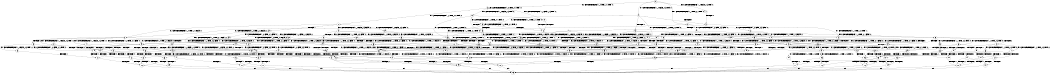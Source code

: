 digraph BCG {
size = "7, 10.5";
center = TRUE;
node [shape = circle];
0 [peripheries = 2];
0 -> 1 [label = "EX !0 !ATOMIC_EXCH_BRANCH (1, +0, FALSE, +0, 3, TRUE) !:0:"];
0 -> 2 [label = "EX !1 !ATOMIC_EXCH_BRANCH (1, +1, TRUE, +0, 2, TRUE) !:0:"];
0 -> 3 [label = "EX !2 !ATOMIC_EXCH_BRANCH (1, +0, TRUE, +0, 1, TRUE) !:0:"];
0 -> 4 [label = "EX !0 !ATOMIC_EXCH_BRANCH (1, +0, FALSE, +0, 3, TRUE) !:0:"];
1 -> 5 [label = "TERMINATE !0"];
2 -> 6 [label = "EX !0 !ATOMIC_EXCH_BRANCH (1, +0, FALSE, +0, 3, FALSE) !:0:"];
2 -> 7 [label = "TERMINATE !1"];
2 -> 8 [label = "EX !2 !ATOMIC_EXCH_BRANCH (1, +0, TRUE, +0, 1, FALSE) !:0:"];
2 -> 9 [label = "EX !0 !ATOMIC_EXCH_BRANCH (1, +0, FALSE, +0, 3, FALSE) !:0:"];
3 -> 10 [label = "EX !0 !ATOMIC_EXCH_BRANCH (1, +0, FALSE, +0, 3, TRUE) !:0:"];
3 -> 11 [label = "EX !1 !ATOMIC_EXCH_BRANCH (1, +1, TRUE, +0, 2, TRUE) !:0:"];
3 -> 12 [label = "EX !0 !ATOMIC_EXCH_BRANCH (1, +0, FALSE, +0, 3, TRUE) !:0:"];
3 -> 3 [label = "EX !2 !ATOMIC_EXCH_BRANCH (1, +0, TRUE, +0, 1, TRUE) !:0:"];
4 -> 5 [label = "TERMINATE !0"];
4 -> 13 [label = "TERMINATE !0"];
4 -> 14 [label = "EX !1 !ATOMIC_EXCH_BRANCH (1, +1, TRUE, +0, 2, TRUE) !:0:"];
4 -> 15 [label = "EX !2 !ATOMIC_EXCH_BRANCH (1, +0, TRUE, +0, 1, TRUE) !:0:"];
5 -> 16 [label = "EX !1 !ATOMIC_EXCH_BRANCH (1, +1, TRUE, +0, 2, TRUE) !:1:"];
6 -> 17 [label = "EX !0 !ATOMIC_EXCH_BRANCH (1, +1, TRUE, +0, 3, FALSE) !:0:"];
7 -> 18 [label = "EX !0 !ATOMIC_EXCH_BRANCH (1, +0, FALSE, +0, 3, FALSE) !:0:"];
7 -> 19 [label = "EX !2 !ATOMIC_EXCH_BRANCH (1, +0, TRUE, +0, 1, FALSE) !:0:"];
7 -> 20 [label = "EX !0 !ATOMIC_EXCH_BRANCH (1, +0, FALSE, +0, 3, FALSE) !:0:"];
8 -> 21 [label = "EX !0 !ATOMIC_EXCH_BRANCH (1, +0, FALSE, +0, 3, TRUE) !:0:"];
8 -> 22 [label = "TERMINATE !1"];
8 -> 23 [label = "TERMINATE !2"];
8 -> 24 [label = "EX !0 !ATOMIC_EXCH_BRANCH (1, +0, FALSE, +0, 3, TRUE) !:0:"];
9 -> 17 [label = "EX !0 !ATOMIC_EXCH_BRANCH (1, +1, TRUE, +0, 3, FALSE) !:0:"];
9 -> 25 [label = "TERMINATE !1"];
9 -> 26 [label = "EX !2 !ATOMIC_EXCH_BRANCH (1, +0, TRUE, +0, 1, FALSE) !:0:"];
9 -> 27 [label = "EX !0 !ATOMIC_EXCH_BRANCH (1, +1, TRUE, +0, 3, FALSE) !:0:"];
10 -> 28 [label = "TERMINATE !0"];
11 -> 29 [label = "EX !0 !ATOMIC_EXCH_BRANCH (1, +0, FALSE, +0, 3, FALSE) !:0:"];
11 -> 30 [label = "TERMINATE !1"];
11 -> 31 [label = "EX !0 !ATOMIC_EXCH_BRANCH (1, +0, FALSE, +0, 3, FALSE) !:0:"];
11 -> 8 [label = "EX !2 !ATOMIC_EXCH_BRANCH (1, +0, TRUE, +0, 1, FALSE) !:0:"];
12 -> 28 [label = "TERMINATE !0"];
12 -> 32 [label = "TERMINATE !0"];
12 -> 33 [label = "EX !1 !ATOMIC_EXCH_BRANCH (1, +1, TRUE, +0, 2, TRUE) !:0:"];
12 -> 15 [label = "EX !2 !ATOMIC_EXCH_BRANCH (1, +0, TRUE, +0, 1, TRUE) !:0:"];
13 -> 16 [label = "EX !1 !ATOMIC_EXCH_BRANCH (1, +1, TRUE, +0, 2, TRUE) !:1:"];
13 -> 34 [label = "EX !1 !ATOMIC_EXCH_BRANCH (1, +1, TRUE, +0, 2, TRUE) !:1:"];
13 -> 35 [label = "EX !2 !ATOMIC_EXCH_BRANCH (1, +0, TRUE, +0, 1, TRUE) !:1:"];
14 -> 36 [label = "TERMINATE !0"];
14 -> 37 [label = "TERMINATE !1"];
14 -> 38 [label = "TERMINATE !0"];
14 -> 39 [label = "EX !2 !ATOMIC_EXCH_BRANCH (1, +0, TRUE, +0, 1, FALSE) !:0:"];
15 -> 28 [label = "TERMINATE !0"];
15 -> 32 [label = "TERMINATE !0"];
15 -> 33 [label = "EX !1 !ATOMIC_EXCH_BRANCH (1, +1, TRUE, +0, 2, TRUE) !:0:"];
15 -> 15 [label = "EX !2 !ATOMIC_EXCH_BRANCH (1, +0, TRUE, +0, 1, TRUE) !:0:"];
16 -> 40 [label = "TERMINATE !1"];
17 -> 36 [label = "TERMINATE !0"];
18 -> 41 [label = "EX !0 !ATOMIC_EXCH_BRANCH (1, +1, TRUE, +0, 3, FALSE) !:0:"];
19 -> 42 [label = "EX !0 !ATOMIC_EXCH_BRANCH (1, +0, FALSE, +0, 3, TRUE) !:0:"];
19 -> 43 [label = "TERMINATE !2"];
19 -> 44 [label = "EX !0 !ATOMIC_EXCH_BRANCH (1, +0, FALSE, +0, 3, TRUE) !:0:"];
20 -> 41 [label = "EX !0 !ATOMIC_EXCH_BRANCH (1, +1, TRUE, +0, 3, FALSE) !:0:"];
20 -> 45 [label = "EX !2 !ATOMIC_EXCH_BRANCH (1, +0, TRUE, +0, 1, FALSE) !:0:"];
20 -> 46 [label = "EX !0 !ATOMIC_EXCH_BRANCH (1, +1, TRUE, +0, 3, FALSE) !:0:"];
21 -> 47 [label = "TERMINATE !0"];
22 -> 42 [label = "EX !0 !ATOMIC_EXCH_BRANCH (1, +0, FALSE, +0, 3, TRUE) !:0:"];
22 -> 43 [label = "TERMINATE !2"];
22 -> 44 [label = "EX !0 !ATOMIC_EXCH_BRANCH (1, +0, FALSE, +0, 3, TRUE) !:0:"];
23 -> 48 [label = "EX !0 !ATOMIC_EXCH_BRANCH (1, +0, FALSE, +0, 3, TRUE) !:0:"];
23 -> 43 [label = "TERMINATE !1"];
23 -> 49 [label = "EX !0 !ATOMIC_EXCH_BRANCH (1, +0, FALSE, +0, 3, TRUE) !:0:"];
24 -> 47 [label = "TERMINATE !0"];
24 -> 50 [label = "TERMINATE !1"];
24 -> 51 [label = "TERMINATE !2"];
24 -> 52 [label = "TERMINATE !0"];
25 -> 41 [label = "EX !0 !ATOMIC_EXCH_BRANCH (1, +1, TRUE, +0, 3, FALSE) !:0:"];
25 -> 45 [label = "EX !2 !ATOMIC_EXCH_BRANCH (1, +0, TRUE, +0, 1, FALSE) !:0:"];
25 -> 46 [label = "EX !0 !ATOMIC_EXCH_BRANCH (1, +1, TRUE, +0, 3, FALSE) !:0:"];
26 -> 53 [label = "EX !0 !ATOMIC_EXCH_BRANCH (1, +1, TRUE, +0, 3, TRUE) !:0:"];
26 -> 54 [label = "TERMINATE !1"];
26 -> 55 [label = "TERMINATE !2"];
26 -> 56 [label = "EX !0 !ATOMIC_EXCH_BRANCH (1, +1, TRUE, +0, 3, TRUE) !:0:"];
27 -> 36 [label = "TERMINATE !0"];
27 -> 37 [label = "TERMINATE !1"];
27 -> 38 [label = "TERMINATE !0"];
27 -> 39 [label = "EX !2 !ATOMIC_EXCH_BRANCH (1, +0, TRUE, +0, 1, FALSE) !:0:"];
28 -> 57 [label = "EX !1 !ATOMIC_EXCH_BRANCH (1, +1, TRUE, +0, 2, TRUE) !:1:"];
29 -> 58 [label = "EX !0 !ATOMIC_EXCH_BRANCH (1, +1, TRUE, +0, 3, FALSE) !:0:"];
30 -> 59 [label = "EX !0 !ATOMIC_EXCH_BRANCH (1, +0, FALSE, +0, 3, FALSE) !:0:"];
30 -> 60 [label = "EX !0 !ATOMIC_EXCH_BRANCH (1, +0, FALSE, +0, 3, FALSE) !:0:"];
30 -> 19 [label = "EX !2 !ATOMIC_EXCH_BRANCH (1, +0, TRUE, +0, 1, FALSE) !:0:"];
31 -> 58 [label = "EX !0 !ATOMIC_EXCH_BRANCH (1, +1, TRUE, +0, 3, FALSE) !:0:"];
31 -> 61 [label = "TERMINATE !1"];
31 -> 26 [label = "EX !2 !ATOMIC_EXCH_BRANCH (1, +0, TRUE, +0, 1, FALSE) !:0:"];
31 -> 62 [label = "EX !0 !ATOMIC_EXCH_BRANCH (1, +1, TRUE, +0, 3, FALSE) !:0:"];
32 -> 57 [label = "EX !1 !ATOMIC_EXCH_BRANCH (1, +1, TRUE, +0, 2, TRUE) !:1:"];
32 -> 63 [label = "EX !1 !ATOMIC_EXCH_BRANCH (1, +1, TRUE, +0, 2, TRUE) !:1:"];
32 -> 35 [label = "EX !2 !ATOMIC_EXCH_BRANCH (1, +0, TRUE, +0, 1, TRUE) !:1:"];
33 -> 64 [label = "TERMINATE !0"];
33 -> 65 [label = "TERMINATE !1"];
33 -> 66 [label = "TERMINATE !0"];
33 -> 39 [label = "EX !2 !ATOMIC_EXCH_BRANCH (1, +0, TRUE, +0, 1, FALSE) !:0:"];
34 -> 40 [label = "TERMINATE !1"];
34 -> 67 [label = "TERMINATE !1"];
34 -> 68 [label = "EX !2 !ATOMIC_EXCH_BRANCH (1, +0, TRUE, +0, 1, FALSE) !:1:"];
35 -> 57 [label = "EX !1 !ATOMIC_EXCH_BRANCH (1, +1, TRUE, +0, 2, TRUE) !:1:"];
35 -> 63 [label = "EX !1 !ATOMIC_EXCH_BRANCH (1, +1, TRUE, +0, 2, TRUE) !:1:"];
35 -> 35 [label = "EX !2 !ATOMIC_EXCH_BRANCH (1, +0, TRUE, +0, 1, TRUE) !:1:"];
36 -> 40 [label = "TERMINATE !1"];
37 -> 69 [label = "TERMINATE !0"];
37 -> 70 [label = "TERMINATE !0"];
37 -> 71 [label = "EX !2 !ATOMIC_EXCH_BRANCH (1, +0, TRUE, +0, 1, FALSE) !:0:"];
38 -> 40 [label = "TERMINATE !1"];
38 -> 67 [label = "TERMINATE !1"];
38 -> 68 [label = "EX !2 !ATOMIC_EXCH_BRANCH (1, +0, TRUE, +0, 1, FALSE) !:1:"];
39 -> 47 [label = "TERMINATE !0"];
39 -> 50 [label = "TERMINATE !1"];
39 -> 51 [label = "TERMINATE !2"];
39 -> 52 [label = "TERMINATE !0"];
40 -> 72 [label = "EX !2 !ATOMIC_EXCH_BRANCH (1, +0, TRUE, +0, 1, FALSE) !:2:"];
41 -> 69 [label = "TERMINATE !0"];
42 -> 73 [label = "TERMINATE !0"];
43 -> 74 [label = "EX !0 !ATOMIC_EXCH_BRANCH (1, +0, FALSE, +0, 3, TRUE) !:0:"];
43 -> 75 [label = "EX !0 !ATOMIC_EXCH_BRANCH (1, +0, FALSE, +0, 3, TRUE) !:0:"];
44 -> 73 [label = "TERMINATE !0"];
44 -> 76 [label = "TERMINATE !2"];
44 -> 77 [label = "TERMINATE !0"];
45 -> 78 [label = "EX !0 !ATOMIC_EXCH_BRANCH (1, +1, TRUE, +0, 3, TRUE) !:0:"];
45 -> 79 [label = "TERMINATE !2"];
45 -> 80 [label = "EX !0 !ATOMIC_EXCH_BRANCH (1, +1, TRUE, +0, 3, TRUE) !:0:"];
46 -> 69 [label = "TERMINATE !0"];
46 -> 70 [label = "TERMINATE !0"];
46 -> 71 [label = "EX !2 !ATOMIC_EXCH_BRANCH (1, +0, TRUE, +0, 1, FALSE) !:0:"];
47 -> 81 [label = "TERMINATE !2"];
48 -> 82 [label = "TERMINATE !0"];
49 -> 82 [label = "TERMINATE !0"];
49 -> 76 [label = "TERMINATE !1"];
49 -> 83 [label = "TERMINATE !0"];
50 -> 73 [label = "TERMINATE !0"];
50 -> 76 [label = "TERMINATE !2"];
50 -> 77 [label = "TERMINATE !0"];
51 -> 82 [label = "TERMINATE !0"];
51 -> 76 [label = "TERMINATE !1"];
51 -> 83 [label = "TERMINATE !0"];
52 -> 81 [label = "TERMINATE !2"];
52 -> 84 [label = "TERMINATE !1"];
52 -> 85 [label = "TERMINATE !2"];
53 -> 86 [label = "TERMINATE !0"];
54 -> 78 [label = "EX !0 !ATOMIC_EXCH_BRANCH (1, +1, TRUE, +0, 3, TRUE) !:0:"];
54 -> 79 [label = "TERMINATE !2"];
54 -> 80 [label = "EX !0 !ATOMIC_EXCH_BRANCH (1, +1, TRUE, +0, 3, TRUE) !:0:"];
55 -> 87 [label = "EX !0 !ATOMIC_EXCH_BRANCH (1, +1, TRUE, +0, 3, TRUE) !:0:"];
55 -> 79 [label = "TERMINATE !1"];
55 -> 88 [label = "EX !0 !ATOMIC_EXCH_BRANCH (1, +1, TRUE, +0, 3, TRUE) !:0:"];
56 -> 86 [label = "TERMINATE !0"];
56 -> 89 [label = "TERMINATE !1"];
56 -> 90 [label = "TERMINATE !2"];
56 -> 91 [label = "TERMINATE !0"];
57 -> 92 [label = "TERMINATE !1"];
58 -> 64 [label = "TERMINATE !0"];
59 -> 93 [label = "EX !0 !ATOMIC_EXCH_BRANCH (1, +1, TRUE, +0, 3, FALSE) !:0:"];
60 -> 93 [label = "EX !0 !ATOMIC_EXCH_BRANCH (1, +1, TRUE, +0, 3, FALSE) !:0:"];
60 -> 45 [label = "EX !2 !ATOMIC_EXCH_BRANCH (1, +0, TRUE, +0, 1, FALSE) !:0:"];
60 -> 94 [label = "EX !0 !ATOMIC_EXCH_BRANCH (1, +1, TRUE, +0, 3, FALSE) !:0:"];
61 -> 93 [label = "EX !0 !ATOMIC_EXCH_BRANCH (1, +1, TRUE, +0, 3, FALSE) !:0:"];
61 -> 45 [label = "EX !2 !ATOMIC_EXCH_BRANCH (1, +0, TRUE, +0, 1, FALSE) !:0:"];
61 -> 94 [label = "EX !0 !ATOMIC_EXCH_BRANCH (1, +1, TRUE, +0, 3, FALSE) !:0:"];
62 -> 64 [label = "TERMINATE !0"];
62 -> 65 [label = "TERMINATE !1"];
62 -> 66 [label = "TERMINATE !0"];
62 -> 39 [label = "EX !2 !ATOMIC_EXCH_BRANCH (1, +0, TRUE, +0, 1, FALSE) !:0:"];
63 -> 92 [label = "TERMINATE !1"];
63 -> 95 [label = "TERMINATE !1"];
63 -> 68 [label = "EX !2 !ATOMIC_EXCH_BRANCH (1, +0, TRUE, +0, 1, FALSE) !:1:"];
64 -> 92 [label = "TERMINATE !1"];
65 -> 96 [label = "TERMINATE !0"];
65 -> 97 [label = "TERMINATE !0"];
65 -> 71 [label = "EX !2 !ATOMIC_EXCH_BRANCH (1, +0, TRUE, +0, 1, FALSE) !:0:"];
66 -> 92 [label = "TERMINATE !1"];
66 -> 95 [label = "TERMINATE !1"];
66 -> 68 [label = "EX !2 !ATOMIC_EXCH_BRANCH (1, +0, TRUE, +0, 1, FALSE) !:1:"];
67 -> 72 [label = "EX !2 !ATOMIC_EXCH_BRANCH (1, +0, TRUE, +0, 1, FALSE) !:2:"];
67 -> 98 [label = "EX !2 !ATOMIC_EXCH_BRANCH (1, +0, TRUE, +0, 1, FALSE) !:2:"];
68 -> 81 [label = "TERMINATE !2"];
68 -> 84 [label = "TERMINATE !1"];
68 -> 85 [label = "TERMINATE !2"];
69 -> 72 [label = "EX !2 !ATOMIC_EXCH_BRANCH (1, +0, TRUE, +0, 1, FALSE) !:2:"];
70 -> 72 [label = "EX !2 !ATOMIC_EXCH_BRANCH (1, +0, TRUE, +0, 1, FALSE) !:2:"];
70 -> 98 [label = "EX !2 !ATOMIC_EXCH_BRANCH (1, +0, TRUE, +0, 1, FALSE) !:2:"];
71 -> 73 [label = "TERMINATE !0"];
71 -> 76 [label = "TERMINATE !2"];
71 -> 77 [label = "TERMINATE !0"];
72 -> 99 [label = "TERMINATE !2"];
73 -> 99 [label = "TERMINATE !2"];
74 -> 100 [label = "TERMINATE !0"];
75 -> 100 [label = "TERMINATE !0"];
75 -> 101 [label = "TERMINATE !0"];
76 -> 100 [label = "TERMINATE !0"];
76 -> 101 [label = "TERMINATE !0"];
77 -> 99 [label = "TERMINATE !2"];
77 -> 102 [label = "TERMINATE !2"];
78 -> 103 [label = "TERMINATE !0"];
79 -> 104 [label = "EX !0 !ATOMIC_EXCH_BRANCH (1, +1, TRUE, +0, 3, TRUE) !:0:"];
79 -> 105 [label = "EX !0 !ATOMIC_EXCH_BRANCH (1, +1, TRUE, +0, 3, TRUE) !:0:"];
80 -> 103 [label = "TERMINATE !0"];
80 -> 106 [label = "TERMINATE !2"];
80 -> 107 [label = "TERMINATE !0"];
81 -> 108 [label = "TERMINATE !1"];
82 -> 108 [label = "TERMINATE !1"];
83 -> 108 [label = "TERMINATE !1"];
83 -> 109 [label = "TERMINATE !1"];
84 -> 99 [label = "TERMINATE !2"];
84 -> 102 [label = "TERMINATE !2"];
85 -> 108 [label = "TERMINATE !1"];
85 -> 109 [label = "TERMINATE !1"];
86 -> 110 [label = "TERMINATE !2"];
87 -> 111 [label = "TERMINATE !0"];
88 -> 111 [label = "TERMINATE !0"];
88 -> 106 [label = "TERMINATE !1"];
88 -> 112 [label = "TERMINATE !0"];
89 -> 103 [label = "TERMINATE !0"];
89 -> 106 [label = "TERMINATE !2"];
89 -> 107 [label = "TERMINATE !0"];
90 -> 111 [label = "TERMINATE !0"];
90 -> 106 [label = "TERMINATE !1"];
90 -> 112 [label = "TERMINATE !0"];
91 -> 110 [label = "TERMINATE !2"];
91 -> 113 [label = "TERMINATE !1"];
91 -> 114 [label = "TERMINATE !2"];
92 -> 72 [label = "EX !2 !ATOMIC_EXCH_BRANCH (1, +0, TRUE, +0, 1, FALSE) !:2:"];
93 -> 96 [label = "TERMINATE !0"];
94 -> 96 [label = "TERMINATE !0"];
94 -> 97 [label = "TERMINATE !0"];
94 -> 71 [label = "EX !2 !ATOMIC_EXCH_BRANCH (1, +0, TRUE, +0, 1, FALSE) !:0:"];
95 -> 72 [label = "EX !2 !ATOMIC_EXCH_BRANCH (1, +0, TRUE, +0, 1, FALSE) !:2:"];
95 -> 98 [label = "EX !2 !ATOMIC_EXCH_BRANCH (1, +0, TRUE, +0, 1, FALSE) !:2:"];
96 -> 72 [label = "EX !2 !ATOMIC_EXCH_BRANCH (1, +0, TRUE, +0, 1, FALSE) !:2:"];
97 -> 72 [label = "EX !2 !ATOMIC_EXCH_BRANCH (1, +0, TRUE, +0, 1, FALSE) !:2:"];
97 -> 98 [label = "EX !2 !ATOMIC_EXCH_BRANCH (1, +0, TRUE, +0, 1, FALSE) !:2:"];
98 -> 99 [label = "TERMINATE !2"];
98 -> 102 [label = "TERMINATE !2"];
99 -> 115 [label = "exit"];
100 -> 115 [label = "exit"];
101 -> 115 [label = "exit"];
102 -> 115 [label = "exit"];
103 -> 116 [label = "TERMINATE !2"];
104 -> 117 [label = "TERMINATE !0"];
105 -> 117 [label = "TERMINATE !0"];
105 -> 118 [label = "TERMINATE !0"];
106 -> 117 [label = "TERMINATE !0"];
106 -> 118 [label = "TERMINATE !0"];
107 -> 116 [label = "TERMINATE !2"];
107 -> 119 [label = "TERMINATE !2"];
108 -> 115 [label = "exit"];
109 -> 115 [label = "exit"];
110 -> 120 [label = "TERMINATE !1"];
111 -> 120 [label = "TERMINATE !1"];
112 -> 120 [label = "TERMINATE !1"];
112 -> 121 [label = "TERMINATE !1"];
113 -> 116 [label = "TERMINATE !2"];
113 -> 119 [label = "TERMINATE !2"];
114 -> 120 [label = "TERMINATE !1"];
114 -> 121 [label = "TERMINATE !1"];
116 -> 115 [label = "exit"];
117 -> 115 [label = "exit"];
118 -> 115 [label = "exit"];
119 -> 115 [label = "exit"];
120 -> 115 [label = "exit"];
121 -> 115 [label = "exit"];
}
